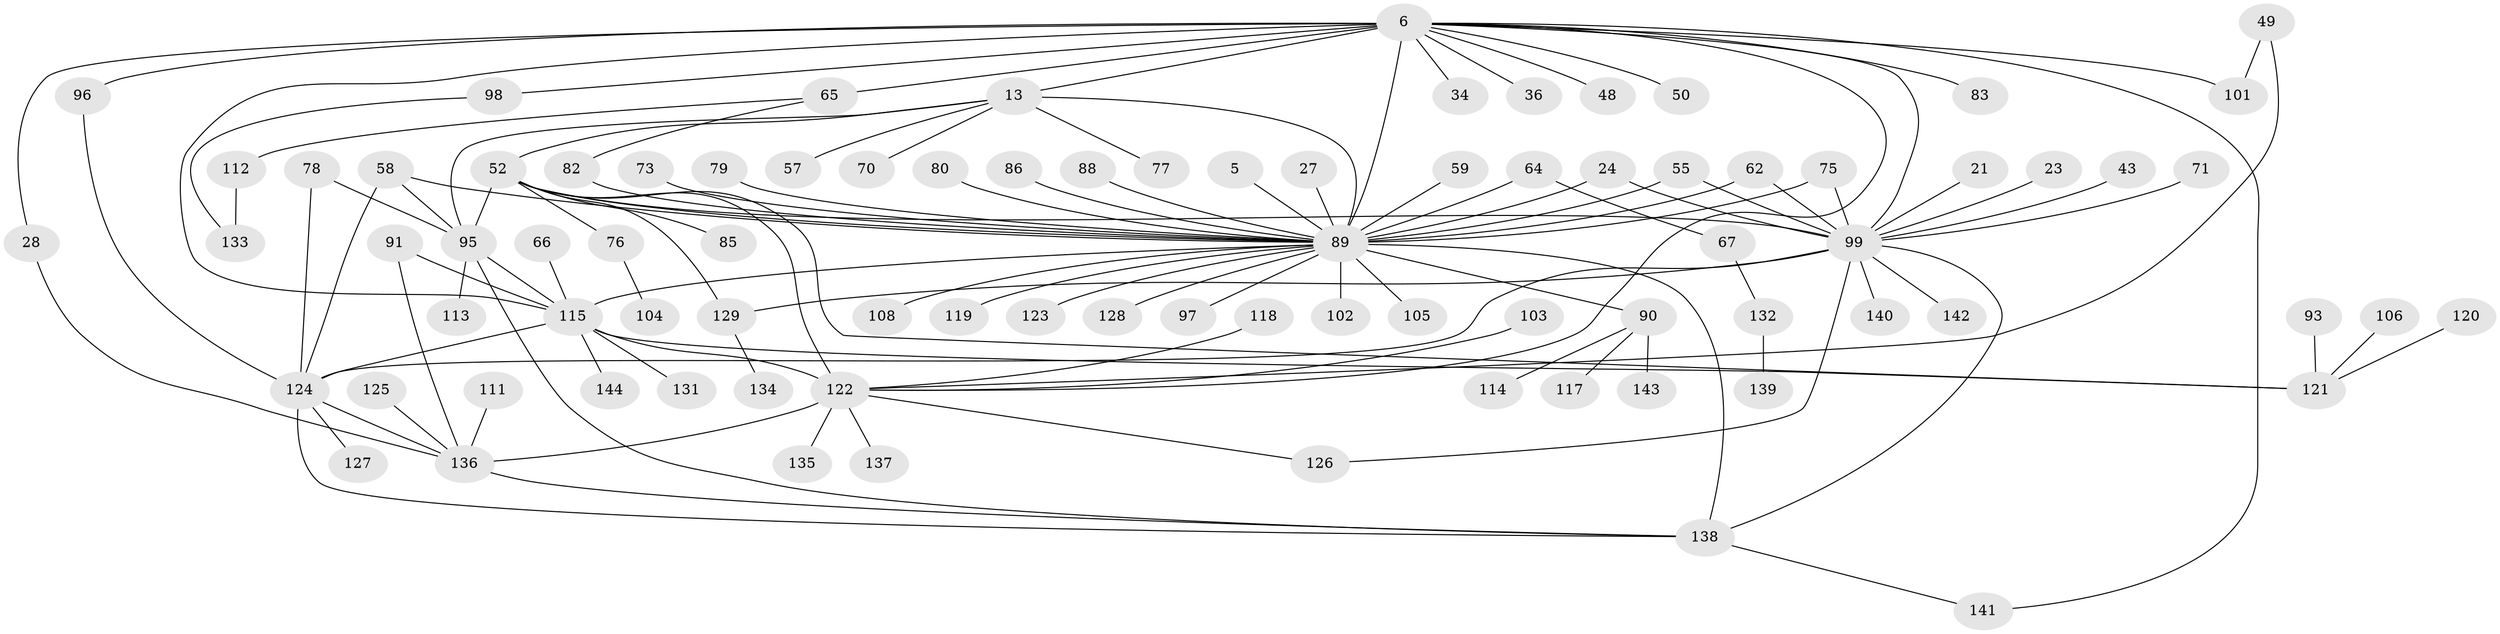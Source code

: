 // original degree distribution, {7: 0.027777777777777776, 13: 0.013888888888888888, 20: 0.006944444444444444, 22: 0.006944444444444444, 1: 0.4027777777777778, 6: 0.04861111111111111, 5: 0.04861111111111111, 8: 0.020833333333333332, 2: 0.2708333333333333, 19: 0.006944444444444444, 3: 0.09722222222222222, 4: 0.04861111111111111}
// Generated by graph-tools (version 1.1) at 2025/50/03/04/25 21:50:10]
// undirected, 86 vertices, 116 edges
graph export_dot {
graph [start="1"]
  node [color=gray90,style=filled];
  5;
  6 [super="+4"];
  13 [super="+8"];
  21;
  23;
  24;
  27;
  28;
  34;
  36;
  43;
  48;
  49;
  50 [super="+20"];
  52 [super="+2"];
  55 [super="+46"];
  57;
  58 [super="+51"];
  59;
  62;
  64;
  65;
  66;
  67;
  70;
  71;
  73;
  75 [super="+54"];
  76;
  77;
  78;
  79;
  80;
  82;
  83;
  85;
  86;
  88;
  89 [super="+56+42"];
  90 [super="+29+25+45"];
  91;
  93;
  95 [super="+94"];
  96;
  97 [super="+10"];
  98;
  99 [super="+18+87"];
  101 [super="+84"];
  102;
  103;
  104;
  105 [super="+47"];
  106;
  108;
  111;
  112;
  113;
  114;
  115 [super="+33+39+92"];
  117;
  118;
  119;
  120;
  121 [super="+109+100+61"];
  122 [super="+26+69"];
  123;
  124 [super="+116+74"];
  125;
  126;
  127;
  128;
  129 [super="+110"];
  131;
  132;
  133;
  134;
  135;
  136 [super="+81"];
  137;
  138 [super="+30+130"];
  139;
  140;
  141;
  142;
  143;
  144;
  5 -- 89;
  6 -- 28;
  6 -- 34;
  6 -- 48;
  6 -- 65 [weight=2];
  6 -- 115 [weight=3];
  6 -- 13 [weight=3];
  6 -- 141;
  6 -- 83;
  6 -- 96;
  6 -- 98;
  6 -- 99 [weight=5];
  6 -- 36;
  6 -- 101 [weight=2];
  6 -- 50 [weight=2];
  6 -- 122;
  6 -- 89 [weight=6];
  13 -- 57;
  13 -- 70;
  13 -- 77;
  13 -- 95 [weight=2];
  13 -- 52;
  13 -- 89;
  21 -- 99;
  23 -- 99;
  24 -- 99;
  24 -- 89;
  27 -- 89;
  28 -- 136;
  43 -- 99;
  49 -- 101;
  49 -- 122;
  52 -- 85;
  52 -- 129;
  52 -- 76;
  52 -- 95;
  52 -- 99 [weight=2];
  52 -- 122 [weight=2];
  52 -- 121 [weight=2];
  52 -- 89 [weight=3];
  55 -- 99;
  55 -- 89;
  58 -- 124;
  58 -- 95;
  58 -- 89;
  59 -- 89;
  62 -- 99;
  62 -- 89 [weight=2];
  64 -- 67;
  64 -- 89;
  65 -- 82;
  65 -- 112;
  66 -- 115;
  67 -- 132;
  71 -- 99;
  73 -- 89;
  75 -- 99;
  75 -- 89;
  76 -- 104;
  78 -- 95;
  78 -- 124;
  79 -- 89;
  80 -- 89;
  82 -- 89;
  86 -- 89;
  88 -- 89;
  89 -- 128;
  89 -- 138 [weight=2];
  89 -- 119;
  89 -- 90;
  89 -- 97;
  89 -- 102;
  89 -- 105;
  89 -- 123;
  89 -- 108;
  89 -- 115;
  90 -- 114;
  90 -- 117;
  90 -- 143;
  91 -- 136;
  91 -- 115;
  93 -- 121;
  95 -- 113;
  95 -- 115;
  95 -- 138;
  96 -- 124;
  98 -- 133;
  99 -- 142;
  99 -- 140;
  99 -- 126;
  99 -- 124 [weight=4];
  99 -- 138;
  99 -- 129;
  103 -- 122;
  106 -- 121;
  111 -- 136;
  112 -- 133;
  115 -- 144;
  115 -- 122 [weight=2];
  115 -- 131;
  115 -- 121;
  115 -- 124 [weight=4];
  118 -- 122;
  120 -- 121;
  122 -- 126;
  122 -- 135;
  122 -- 136 [weight=2];
  122 -- 137;
  124 -- 136;
  124 -- 127;
  124 -- 138;
  125 -- 136;
  129 -- 134;
  132 -- 139;
  136 -- 138;
  138 -- 141;
}
